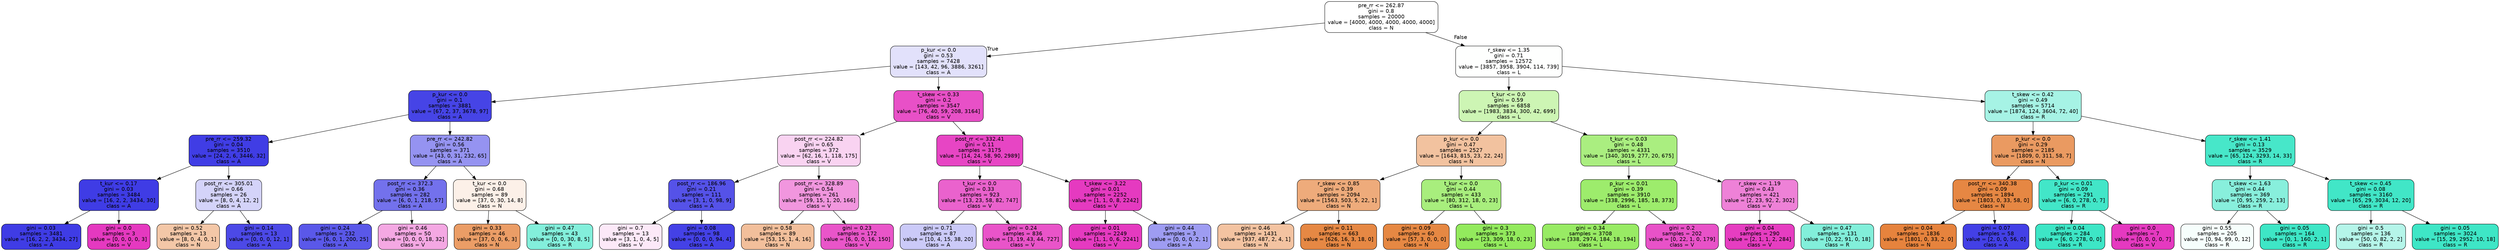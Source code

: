 digraph Tree {
node [shape=box, style="filled, rounded", color="black", fontname=helvetica] ;
edge [fontname=helvetica] ;
0 [label="pre_rr <= 262.87\ngini = 0.8\nsamples = 20000\nvalue = [4000, 4000, 4000, 4000, 4000]\nclass = N", fillcolor="#ffffff"] ;
1 [label="p_kur <= 0.0\ngini = 0.53\nsamples = 7428\nvalue = [143, 42, 96, 3886, 3261]\nclass = A", fillcolor="#e2e1fb"] ;
0 -> 1 [labeldistance=2.5, labelangle=45, headlabel="True"] ;
2 [label="p_kur <= 0.0\ngini = 0.1\nsamples = 3881\nvalue = [67, 2, 37, 3678, 97]\nclass = A", fillcolor="#4644e6"] ;
1 -> 2 ;
3 [label="pre_rr <= 259.32\ngini = 0.04\nsamples = 3510\nvalue = [24, 2, 6, 3446, 32]\nclass = A", fillcolor="#403de5"] ;
2 -> 3 ;
4 [label="t_kur <= 0.17\ngini = 0.03\nsamples = 3484\nvalue = [16, 2, 2, 3434, 30]\nclass = A", fillcolor="#3f3ce5"] ;
3 -> 4 ;
5 [label="gini = 0.03\nsamples = 3481\nvalue = [16, 2, 2, 3434, 27]\nclass = A", fillcolor="#3f3ce5"] ;
4 -> 5 ;
6 [label="gini = 0.0\nsamples = 3\nvalue = [0, 0, 0, 0, 3]\nclass = V", fillcolor="#e539c0"] ;
4 -> 6 ;
7 [label="post_rr <= 305.01\ngini = 0.66\nsamples = 26\nvalue = [8, 0, 4, 12, 2]\nclass = A", fillcolor="#d4d3f9"] ;
3 -> 7 ;
8 [label="gini = 0.52\nsamples = 13\nvalue = [8, 0, 4, 0, 1]\nclass = N", fillcolor="#f3c7a7"] ;
7 -> 8 ;
9 [label="gini = 0.14\nsamples = 13\nvalue = [0, 0, 0, 12, 1]\nclass = A", fillcolor="#4c49e7"] ;
7 -> 9 ;
10 [label="pre_rr <= 242.82\ngini = 0.56\nsamples = 371\nvalue = [43, 0, 31, 232, 65]\nclass = A", fillcolor="#9593f1"] ;
2 -> 10 ;
11 [label="post_rr <= 372.3\ngini = 0.36\nsamples = 282\nvalue = [6, 0, 1, 218, 57]\nclass = A", fillcolor="#7371ec"] ;
10 -> 11 ;
12 [label="gini = 0.24\nsamples = 232\nvalue = [6, 0, 1, 200, 25]\nclass = A", fillcolor="#5a58e9"] ;
11 -> 12 ;
13 [label="gini = 0.46\nsamples = 50\nvalue = [0, 0, 0, 18, 32]\nclass = V", fillcolor="#f4a8e3"] ;
11 -> 13 ;
14 [label="t_kur <= 0.0\ngini = 0.68\nsamples = 89\nvalue = [37, 0, 30, 14, 8]\nclass = N", fillcolor="#fcf0e8"] ;
10 -> 14 ;
15 [label="gini = 0.33\nsamples = 46\nvalue = [37, 0, 0, 6, 3]\nclass = N", fillcolor="#eb9d66"] ;
14 -> 15 ;
16 [label="gini = 0.47\nsamples = 43\nvalue = [0, 0, 30, 8, 5]\nclass = R", fillcolor="#83efdb"] ;
14 -> 16 ;
17 [label="t_skew <= 0.33\ngini = 0.2\nsamples = 3547\nvalue = [76, 40, 59, 208, 3164]\nclass = V", fillcolor="#e850c7"] ;
1 -> 17 ;
18 [label="post_rr <= 224.82\ngini = 0.65\nsamples = 372\nvalue = [62, 16, 1, 118, 175]\nclass = V", fillcolor="#f9d3f1"] ;
17 -> 18 ;
19 [label="post_rr <= 186.96\ngini = 0.21\nsamples = 111\nvalue = [3, 1, 0, 98, 9]\nclass = A", fillcolor="#5552e8"] ;
18 -> 19 ;
20 [label="gini = 0.7\nsamples = 13\nvalue = [3, 1, 0, 4, 5]\nclass = V", fillcolor="#fce9f8"] ;
19 -> 20 ;
21 [label="gini = 0.08\nsamples = 98\nvalue = [0, 0, 0, 94, 4]\nclass = A", fillcolor="#4441e6"] ;
19 -> 21 ;
22 [label="post_rr <= 328.89\ngini = 0.54\nsamples = 261\nvalue = [59, 15, 1, 20, 166]\nclass = V", fillcolor="#f196de"] ;
18 -> 22 ;
23 [label="gini = 0.58\nsamples = 89\nvalue = [53, 15, 1, 4, 16]\nclass = N", fillcolor="#f2bf9b"] ;
22 -> 23 ;
24 [label="gini = 0.23\nsamples = 172\nvalue = [6, 0, 0, 16, 150]\nclass = V", fillcolor="#e955c9"] ;
22 -> 24 ;
25 [label="post_rr <= 332.41\ngini = 0.11\nsamples = 3175\nvalue = [14, 24, 58, 90, 2989]\nclass = V", fillcolor="#e745c4"] ;
17 -> 25 ;
26 [label="t_kur <= 0.0\ngini = 0.33\nsamples = 923\nvalue = [13, 23, 58, 82, 747]\nclass = V", fillcolor="#ea62cd"] ;
25 -> 26 ;
27 [label="gini = 0.71\nsamples = 87\nvalue = [10, 4, 15, 38, 20]\nclass = A", fillcolor="#cbcaf8"] ;
26 -> 27 ;
28 [label="gini = 0.24\nsamples = 836\nvalue = [3, 19, 43, 44, 727]\nclass = V", fillcolor="#e954c9"] ;
26 -> 28 ;
29 [label="t_skew <= 3.22\ngini = 0.01\nsamples = 2252\nvalue = [1, 1, 0, 8, 2242]\nclass = V", fillcolor="#e53ac0"] ;
25 -> 29 ;
30 [label="gini = 0.01\nsamples = 2249\nvalue = [1, 1, 0, 6, 2241]\nclass = V", fillcolor="#e53ac0"] ;
29 -> 30 ;
31 [label="gini = 0.44\nsamples = 3\nvalue = [0, 0, 0, 2, 1]\nclass = A", fillcolor="#9e9cf2"] ;
29 -> 31 ;
32 [label="r_skew <= 1.35\ngini = 0.71\nsamples = 12572\nvalue = [3857, 3958, 3904, 114, 739]\nclass = L", fillcolor="#fefffe"] ;
0 -> 32 [labeldistance=2.5, labelangle=-45, headlabel="False"] ;
33 [label="t_kur <= 0.0\ngini = 0.59\nsamples = 6858\nvalue = [1983, 3834, 300, 42, 699]\nclass = L", fillcolor="#cdf5b4"] ;
32 -> 33 ;
34 [label="p_kur <= 0.0\ngini = 0.47\nsamples = 2527\nvalue = [1643, 815, 23, 22, 24]\nclass = N", fillcolor="#f2c29f"] ;
33 -> 34 ;
35 [label="r_skew <= 0.85\ngini = 0.39\nsamples = 2094\nvalue = [1563, 503, 5, 22, 1]\nclass = N", fillcolor="#eeab7b"] ;
34 -> 35 ;
36 [label="gini = 0.46\nsamples = 1431\nvalue = [937, 487, 2, 4, 1]\nclass = N", fillcolor="#f3c3a1"] ;
35 -> 36 ;
37 [label="gini = 0.11\nsamples = 663\nvalue = [626, 16, 3, 18, 0]\nclass = N", fillcolor="#e68844"] ;
35 -> 37 ;
38 [label="t_kur <= 0.0\ngini = 0.44\nsamples = 433\nvalue = [80, 312, 18, 0, 23]\nclass = L", fillcolor="#a8ee7d"] ;
34 -> 38 ;
39 [label="gini = 0.09\nsamples = 60\nvalue = [57, 3, 0, 0, 0]\nclass = N", fillcolor="#e68843"] ;
38 -> 39 ;
40 [label="gini = 0.3\nsamples = 373\nvalue = [23, 309, 18, 0, 23]\nclass = L", fillcolor="#93ea5d"] ;
38 -> 40 ;
41 [label="t_kur <= 0.03\ngini = 0.48\nsamples = 4331\nvalue = [340, 3019, 277, 20, 675]\nclass = L", fillcolor="#aaee80"] ;
33 -> 41 ;
42 [label="p_kur <= 0.01\ngini = 0.39\nsamples = 3910\nvalue = [338, 2996, 185, 18, 373]\nclass = L", fillcolor="#9dec6c"] ;
41 -> 42 ;
43 [label="gini = 0.34\nsamples = 3708\nvalue = [338, 2974, 184, 18, 194]\nclass = L", fillcolor="#98eb64"] ;
42 -> 43 ;
44 [label="gini = 0.2\nsamples = 202\nvalue = [0, 22, 1, 0, 179]\nclass = V", fillcolor="#e852c8"] ;
42 -> 44 ;
45 [label="r_skew <= 1.19\ngini = 0.43\nsamples = 421\nvalue = [2, 23, 92, 2, 302]\nclass = V", fillcolor="#ee81d7"] ;
41 -> 45 ;
46 [label="gini = 0.04\nsamples = 290\nvalue = [2, 1, 1, 2, 284]\nclass = V", fillcolor="#e63dc1"] ;
45 -> 46 ;
47 [label="gini = 0.47\nsamples = 131\nvalue = [0, 22, 91, 0, 18]\nclass = R", fillcolor="#82efda"] ;
45 -> 47 ;
48 [label="t_skew <= 0.42\ngini = 0.49\nsamples = 5714\nvalue = [1874, 124, 3604, 72, 40]\nclass = R", fillcolor="#a6f3e5"] ;
32 -> 48 ;
49 [label="p_kur <= 0.0\ngini = 0.29\nsamples = 2185\nvalue = [1809, 0, 311, 58, 7]\nclass = N", fillcolor="#ea9a61"] ;
48 -> 49 ;
50 [label="post_rr <= 340.38\ngini = 0.09\nsamples = 1894\nvalue = [1803, 0, 33, 58, 0]\nclass = N", fillcolor="#e68743"] ;
49 -> 50 ;
51 [label="gini = 0.04\nsamples = 1836\nvalue = [1801, 0, 33, 2, 0]\nclass = N", fillcolor="#e6833d"] ;
50 -> 51 ;
52 [label="gini = 0.07\nsamples = 58\nvalue = [2, 0, 0, 56, 0]\nclass = A", fillcolor="#4340e6"] ;
50 -> 52 ;
53 [label="p_kur <= 0.01\ngini = 0.09\nsamples = 291\nvalue = [6, 0, 278, 0, 7]\nclass = R", fillcolor="#42e6c8"] ;
49 -> 53 ;
54 [label="gini = 0.04\nsamples = 284\nvalue = [6, 0, 278, 0, 0]\nclass = R", fillcolor="#3de6c6"] ;
53 -> 54 ;
55 [label="gini = 0.0\nsamples = 7\nvalue = [0, 0, 0, 0, 7]\nclass = V", fillcolor="#e539c0"] ;
53 -> 55 ;
56 [label="r_skew <= 1.41\ngini = 0.13\nsamples = 3529\nvalue = [65, 124, 3293, 14, 33]\nclass = R", fillcolor="#47e7c9"] ;
48 -> 56 ;
57 [label="t_skew <= 1.63\ngini = 0.44\nsamples = 369\nvalue = [0, 95, 259, 2, 13]\nclass = R", fillcolor="#88efdc"] ;
56 -> 57 ;
58 [label="gini = 0.55\nsamples = 205\nvalue = [0, 94, 99, 0, 12]\nclass = R", fillcolor="#f6fefc"] ;
57 -> 58 ;
59 [label="gini = 0.05\nsamples = 164\nvalue = [0, 1, 160, 2, 1]\nclass = R", fillcolor="#3ee6c6"] ;
57 -> 59 ;
60 [label="t_skew <= 0.45\ngini = 0.08\nsamples = 3160\nvalue = [65, 29, 3034, 12, 20]\nclass = R", fillcolor="#41e6c7"] ;
56 -> 60 ;
61 [label="gini = 0.5\nsamples = 136\nvalue = [50, 0, 82, 2, 2]\nclass = R", fillcolor="#b5f5e9"] ;
60 -> 61 ;
62 [label="gini = 0.05\nsamples = 3024\nvalue = [15, 29, 2952, 10, 18]\nclass = R", fillcolor="#3ee6c6"] ;
60 -> 62 ;
}